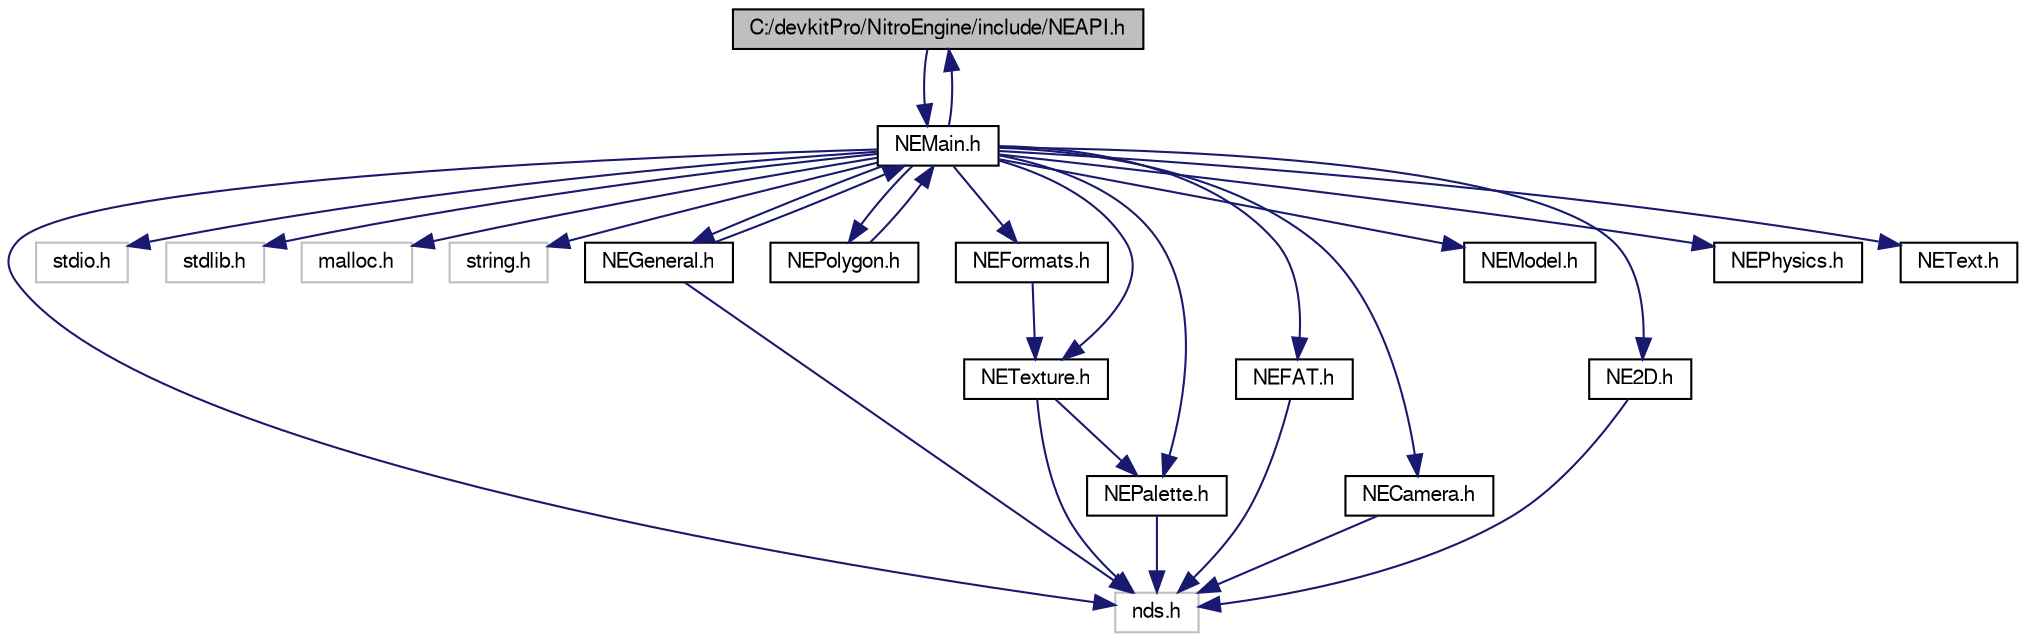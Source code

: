 digraph G
{
  bgcolor="transparent";
  edge [fontname="FreeSans",fontsize=10,labelfontname="FreeSans",labelfontsize=10];
  node [fontname="FreeSans",fontsize=10,shape=record];
  Node1 [label="C:/devkitPro/NitroEngine/include/NEAPI.h",height=0.2,width=0.4,color="black", fillcolor="grey75", style="filled" fontcolor="black"];
  Node1 -> Node2 [color="midnightblue",fontsize=10,style="solid",fontname="FreeSans"];
  Node2 [label="NEMain.h",height=0.2,width=0.4,color="black",URL="$_n_e_main_8h.html",tooltip="Main file of Nitro Engine."];
  Node2 -> Node3 [color="midnightblue",fontsize=10,style="solid",fontname="FreeSans"];
  Node3 [label="nds.h",height=0.2,width=0.4,color="grey75"];
  Node2 -> Node4 [color="midnightblue",fontsize=10,style="solid",fontname="FreeSans"];
  Node4 [label="stdio.h",height=0.2,width=0.4,color="grey75"];
  Node2 -> Node5 [color="midnightblue",fontsize=10,style="solid",fontname="FreeSans"];
  Node5 [label="stdlib.h",height=0.2,width=0.4,color="grey75"];
  Node2 -> Node6 [color="midnightblue",fontsize=10,style="solid",fontname="FreeSans"];
  Node6 [label="malloc.h",height=0.2,width=0.4,color="grey75"];
  Node2 -> Node7 [color="midnightblue",fontsize=10,style="solid",fontname="FreeSans"];
  Node7 [label="string.h",height=0.2,width=0.4,color="grey75"];
  Node2 -> Node8 [color="midnightblue",fontsize=10,style="solid",fontname="FreeSans"];
  Node8 [label="NEGeneral.h",height=0.2,width=0.4,color="black",URL="$_n_e_general_8h.html",tooltip="Init 3D mode and process functions."];
  Node8 -> Node3 [color="midnightblue",fontsize=10,style="solid",fontname="FreeSans"];
  Node8 -> Node2 [color="midnightblue",fontsize=10,style="solid",fontname="FreeSans"];
  Node2 -> Node9 [color="midnightblue",fontsize=10,style="solid",fontname="FreeSans"];
  Node9 [label="NEPolygon.h",height=0.2,width=0.4,color="black",URL="$_n_e_polygon_8h.html",tooltip="Functions to draw polygons and more..."];
  Node9 -> Node2 [color="midnightblue",fontsize=10,style="solid",fontname="FreeSans"];
  Node2 -> Node10 [color="midnightblue",fontsize=10,style="solid",fontname="FreeSans"];
  Node10 [label="NEFormats.h",height=0.2,width=0.4,color="black",URL="$_n_e_formats_8h.html",tooltip="Used to convert common formats into DS formats."];
  Node10 -> Node11 [color="midnightblue",fontsize=10,style="solid",fontname="FreeSans"];
  Node11 [label="NETexture.h",height=0.2,width=0.4,color="black",URL="$_n_e_texture_8h.html",tooltip="Texture and material functions."];
  Node11 -> Node3 [color="midnightblue",fontsize=10,style="solid",fontname="FreeSans"];
  Node11 -> Node12 [color="midnightblue",fontsize=10,style="solid",fontname="FreeSans"];
  Node12 [label="NEPalette.h",height=0.2,width=0.4,color="black",URL="$_n_e_palette_8h.html",tooltip="Functions for loading, using and deleting palettes."];
  Node12 -> Node3 [color="midnightblue",fontsize=10,style="solid",fontname="FreeSans"];
  Node2 -> Node13 [color="midnightblue",fontsize=10,style="solid",fontname="FreeSans"];
  Node13 [label="NEFAT.h",height=0.2,width=0.4,color="black",URL="$_n_e_f_a_t_8h.html",tooltip="Used to load data from FAT."];
  Node13 -> Node3 [color="midnightblue",fontsize=10,style="solid",fontname="FreeSans"];
  Node2 -> Node14 [color="midnightblue",fontsize=10,style="solid",fontname="FreeSans"];
  Node14 [label="NECamera.h",height=0.2,width=0.4,color="black",URL="$_n_e_camera_8h.html",tooltip="Structs and functions used to move/rotate/etc the camera."];
  Node14 -> Node3 [color="midnightblue",fontsize=10,style="solid",fontname="FreeSans"];
  Node2 -> Node12 [color="midnightblue",fontsize=10,style="solid",fontname="FreeSans"];
  Node2 -> Node11 [color="midnightblue",fontsize=10,style="solid",fontname="FreeSans"];
  Node2 -> Node15 [color="midnightblue",fontsize=10,style="solid",fontname="FreeSans"];
  Node15 [label="NEModel.h",height=0.2,width=0.4,color="black",URL="$_n_e_model_8h.html",tooltip="Functions draw models, etc..."];
  Node2 -> Node16 [color="midnightblue",fontsize=10,style="solid",fontname="FreeSans"];
  Node16 [label="NE2D.h",height=0.2,width=0.4,color="black",URL="$_n_e2_d_8h.html",tooltip="2D over 3D system."];
  Node16 -> Node3 [color="midnightblue",fontsize=10,style="solid",fontname="FreeSans"];
  Node2 -> Node17 [color="midnightblue",fontsize=10,style="solid",fontname="FreeSans"];
  Node17 [label="NEPhysics.h",height=0.2,width=0.4,color="black",URL="$_n_e_physics_8h.html",tooltip="Simple physics engine."];
  Node2 -> Node1 [color="midnightblue",fontsize=10,style="solid",fontname="FreeSans"];
  Node2 -> Node18 [color="midnightblue",fontsize=10,style="solid",fontname="FreeSans"];
  Node18 [label="NEText.h",height=0.2,width=0.4,color="black",URL="$_n_e_text_8h.html",tooltip="Text system."];
}
